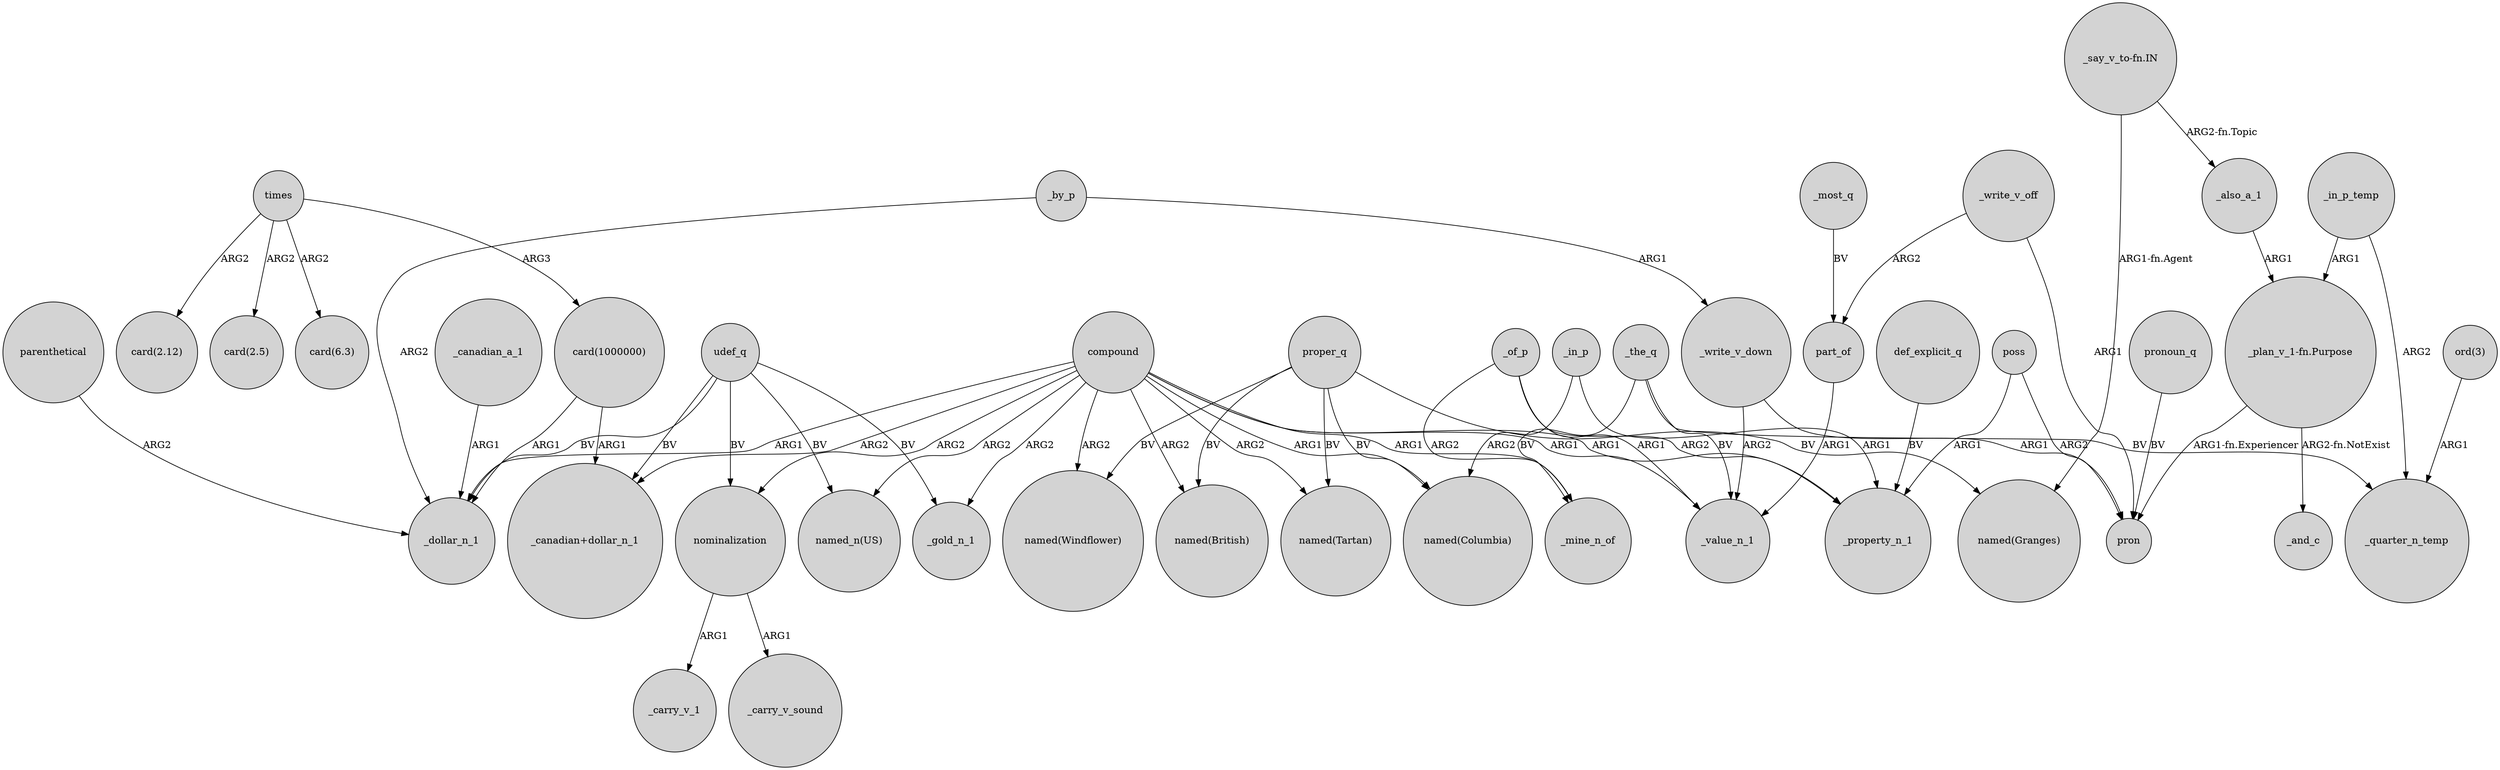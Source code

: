 digraph {
	node [shape=circle style=filled]
	nominalization -> _carry_v_1 [label=ARG1]
	_canadian_a_1 -> _dollar_n_1 [label=ARG1]
	"card(1000000)" -> _dollar_n_1 [label=ARG1]
	compound -> _property_n_1 [label=ARG1]
	udef_q -> "named_n(US)" [label=BV]
	_of_p -> _mine_n_of [label=ARG2]
	"_say_v_to-fn.IN" -> _also_a_1 [label="ARG2-fn.Topic"]
	poss -> pron [label=ARG2]
	nominalization -> _carry_v_sound [label=ARG1]
	proper_q -> "named(Windflower)" [label=BV]
	part_of -> _value_n_1 [label=ARG1]
	def_explicit_q -> _property_n_1 [label=BV]
	compound -> "named(British)" [label=ARG2]
	"_plan_v_1-fn.Purpose" -> pron [label="ARG1-fn.Experiencer"]
	_the_q -> _quarter_n_temp [label=BV]
	_of_p -> _value_n_1 [label=ARG1]
	udef_q -> "_canadian+dollar_n_1" [label=BV]
	poss -> _property_n_1 [label=ARG1]
	_in_p -> _property_n_1 [label=ARG1]
	compound -> nominalization [label=ARG2]
	_also_a_1 -> "_plan_v_1-fn.Purpose" [label=ARG1]
	_write_v_down -> _value_n_1 [label=ARG2]
	"card(1000000)" -> "_canadian+dollar_n_1" [label=ARG1]
	compound -> _gold_n_1 [label=ARG2]
	times -> "card(2.12)" [label=ARG2]
	compound -> "named_n(US)" [label=ARG2]
	compound -> "_canadian+dollar_n_1" [label=ARG2]
	proper_q -> "named(British)" [label=BV]
	_in_p_temp -> _quarter_n_temp [label=ARG2]
	compound -> _dollar_n_1 [label=ARG1]
	proper_q -> "named(Columbia)" [label=BV]
	pronoun_q -> pron [label=BV]
	_write_v_off -> pron [label=ARG1]
	_by_p -> _dollar_n_1 [label=ARG2]
	"ord(3)" -> _quarter_n_temp [label=ARG1]
	udef_q -> _gold_n_1 [label=BV]
	times -> "card(1000000)" [label=ARG3]
	"_say_v_to-fn.IN" -> "named(Granges)" [label="ARG1-fn.Agent"]
	_write_v_down -> pron [label=ARG1]
	_the_q -> _mine_n_of [label=BV]
	proper_q -> "named(Tartan)" [label=BV]
	times -> "card(2.5)" [label=ARG2]
	"_plan_v_1-fn.Purpose" -> _and_c [label="ARG2-fn.NotExist"]
	compound -> _mine_n_of [label=ARG1]
	udef_q -> nominalization [label=BV]
	_the_q -> _value_n_1 [label=BV]
	_write_v_off -> part_of [label=ARG2]
	_in_p -> "named(Columbia)" [label=ARG2]
	_most_q -> part_of [label=BV]
	compound -> "named(Tartan)" [label=ARG2]
	_by_p -> _write_v_down [label=ARG1]
	proper_q -> "named(Granges)" [label=BV]
	times -> "card(6.3)" [label=ARG2]
	compound -> "named(Windflower)" [label=ARG2]
	compound -> "named(Columbia)" [label=ARG1]
	compound -> _value_n_1 [label=ARG1]
	parenthetical -> _dollar_n_1 [label=ARG2]
	_in_p_temp -> "_plan_v_1-fn.Purpose" [label=ARG1]
	udef_q -> _dollar_n_1 [label=BV]
	_of_p -> _property_n_1 [label=ARG2]
}
